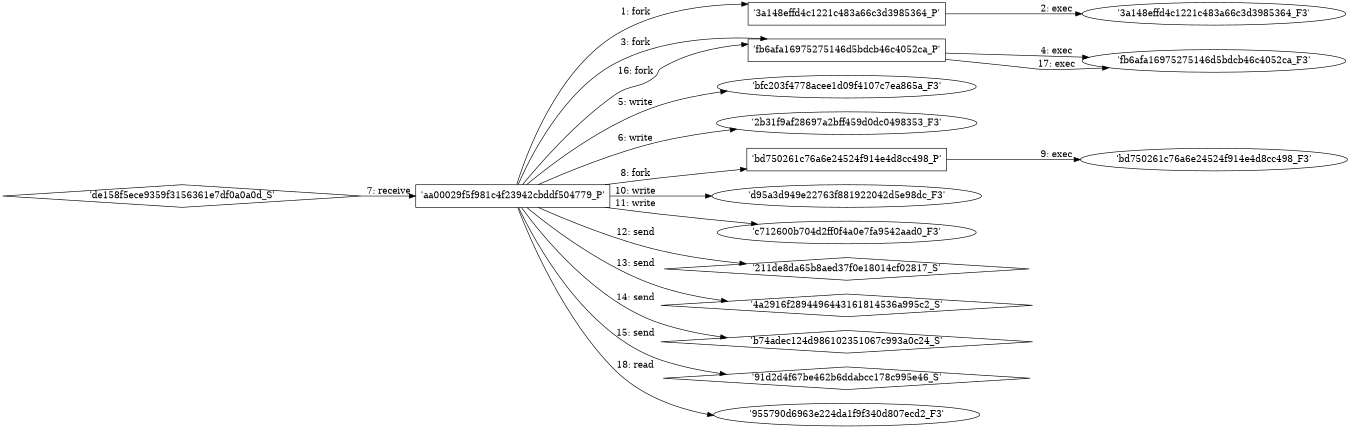 digraph "D:\Learning\Paper\apt\基于CTI的攻击预警\Dataset\攻击图\ASGfromALLCTI\Threat Roundup for March 15 to March 22.dot" {
rankdir="LR"
size="9"
fixedsize="false"
splines="true"
nodesep=0.3
ranksep=0
fontsize=10
overlap="scalexy"
engine= "neato"
	"'aa00029f5f981c4f23942cbddf504779_P'" [node_type=Process shape=box]
	"'3a148effd4c1221c483a66c3d3985364_P'" [node_type=Process shape=box]
	"'aa00029f5f981c4f23942cbddf504779_P'" -> "'3a148effd4c1221c483a66c3d3985364_P'" [label="1: fork"]
	"'3a148effd4c1221c483a66c3d3985364_P'" [node_type=Process shape=box]
	"'3a148effd4c1221c483a66c3d3985364_F3'" [node_type=File shape=ellipse]
	"'3a148effd4c1221c483a66c3d3985364_P'" -> "'3a148effd4c1221c483a66c3d3985364_F3'" [label="2: exec"]
	"'aa00029f5f981c4f23942cbddf504779_P'" [node_type=Process shape=box]
	"'fb6afa16975275146d5bdcb46c4052ca_P'" [node_type=Process shape=box]
	"'aa00029f5f981c4f23942cbddf504779_P'" -> "'fb6afa16975275146d5bdcb46c4052ca_P'" [label="3: fork"]
	"'fb6afa16975275146d5bdcb46c4052ca_P'" [node_type=Process shape=box]
	"'fb6afa16975275146d5bdcb46c4052ca_F3'" [node_type=File shape=ellipse]
	"'fb6afa16975275146d5bdcb46c4052ca_P'" -> "'fb6afa16975275146d5bdcb46c4052ca_F3'" [label="4: exec"]
	"'bfc203f4778acee1d09f4107c7ea865a_F3'" [node_type=file shape=ellipse]
	"'aa00029f5f981c4f23942cbddf504779_P'" [node_type=Process shape=box]
	"'aa00029f5f981c4f23942cbddf504779_P'" -> "'bfc203f4778acee1d09f4107c7ea865a_F3'" [label="5: write"]
	"'2b31f9af28697a2bff459d0dc0498353_F3'" [node_type=file shape=ellipse]
	"'aa00029f5f981c4f23942cbddf504779_P'" [node_type=Process shape=box]
	"'aa00029f5f981c4f23942cbddf504779_P'" -> "'2b31f9af28697a2bff459d0dc0498353_F3'" [label="6: write"]
	"'aa00029f5f981c4f23942cbddf504779_P'" [node_type=Process shape=box]
	"'de158f5ece9359f3156361e7df0a0a0d_S'" [node_type=Socket shape=diamond]
	"'de158f5ece9359f3156361e7df0a0a0d_S'" -> "'aa00029f5f981c4f23942cbddf504779_P'" [label="7: receive"]
	"'aa00029f5f981c4f23942cbddf504779_P'" [node_type=Process shape=box]
	"'bd750261c76a6e24524f914e4d8cc498_P'" [node_type=Process shape=box]
	"'aa00029f5f981c4f23942cbddf504779_P'" -> "'bd750261c76a6e24524f914e4d8cc498_P'" [label="8: fork"]
	"'bd750261c76a6e24524f914e4d8cc498_P'" [node_type=Process shape=box]
	"'bd750261c76a6e24524f914e4d8cc498_F3'" [node_type=File shape=ellipse]
	"'bd750261c76a6e24524f914e4d8cc498_P'" -> "'bd750261c76a6e24524f914e4d8cc498_F3'" [label="9: exec"]
	"'d95a3d949e22763f881922042d5e98dc_F3'" [node_type=file shape=ellipse]
	"'aa00029f5f981c4f23942cbddf504779_P'" [node_type=Process shape=box]
	"'aa00029f5f981c4f23942cbddf504779_P'" -> "'d95a3d949e22763f881922042d5e98dc_F3'" [label="10: write"]
	"'c712600b704d2ff0f4a0e7fa9542aad0_F3'" [node_type=file shape=ellipse]
	"'aa00029f5f981c4f23942cbddf504779_P'" [node_type=Process shape=box]
	"'aa00029f5f981c4f23942cbddf504779_P'" -> "'c712600b704d2ff0f4a0e7fa9542aad0_F3'" [label="11: write"]
	"'211de8da65b8aed37f0e18014cf02817_S'" [node_type=Socket shape=diamond]
	"'aa00029f5f981c4f23942cbddf504779_P'" [node_type=Process shape=box]
	"'aa00029f5f981c4f23942cbddf504779_P'" -> "'211de8da65b8aed37f0e18014cf02817_S'" [label="12: send"]
	"'4a2916f2894496443161814536a995c2_S'" [node_type=Socket shape=diamond]
	"'aa00029f5f981c4f23942cbddf504779_P'" [node_type=Process shape=box]
	"'aa00029f5f981c4f23942cbddf504779_P'" -> "'4a2916f2894496443161814536a995c2_S'" [label="13: send"]
	"'b74adec124d986102351067c993a0c24_S'" [node_type=Socket shape=diamond]
	"'aa00029f5f981c4f23942cbddf504779_P'" [node_type=Process shape=box]
	"'aa00029f5f981c4f23942cbddf504779_P'" -> "'b74adec124d986102351067c993a0c24_S'" [label="14: send"]
	"'91d2d4f67be462b6ddabcc178c995e46_S'" [node_type=Socket shape=diamond]
	"'aa00029f5f981c4f23942cbddf504779_P'" [node_type=Process shape=box]
	"'aa00029f5f981c4f23942cbddf504779_P'" -> "'91d2d4f67be462b6ddabcc178c995e46_S'" [label="15: send"]
	"'aa00029f5f981c4f23942cbddf504779_P'" [node_type=Process shape=box]
	"'fb6afa16975275146d5bdcb46c4052ca_P'" [node_type=Process shape=box]
	"'aa00029f5f981c4f23942cbddf504779_P'" -> "'fb6afa16975275146d5bdcb46c4052ca_P'" [label="16: fork"]
	"'fb6afa16975275146d5bdcb46c4052ca_P'" [node_type=Process shape=box]
	"'fb6afa16975275146d5bdcb46c4052ca_F3'" [node_type=File shape=ellipse]
	"'fb6afa16975275146d5bdcb46c4052ca_P'" -> "'fb6afa16975275146d5bdcb46c4052ca_F3'" [label="17: exec"]
	"'955790d6963e224da1f9f340d807ecd2_F3'" [node_type=file shape=ellipse]
	"'aa00029f5f981c4f23942cbddf504779_P'" [node_type=Process shape=box]
	"'aa00029f5f981c4f23942cbddf504779_P'" -> "'955790d6963e224da1f9f340d807ecd2_F3'" [label="18: read"]
}
